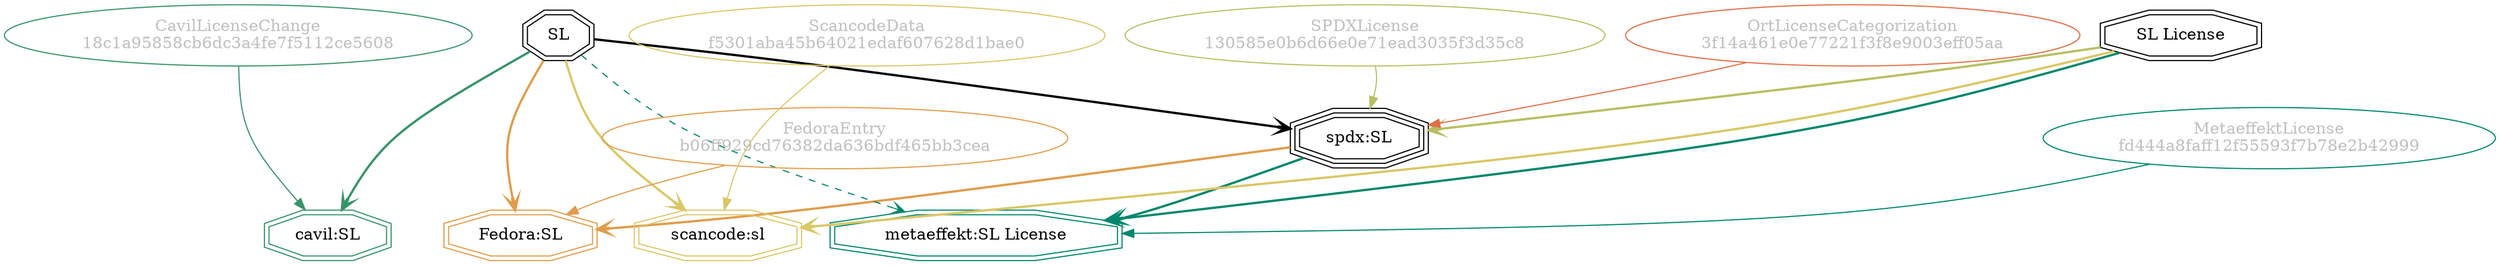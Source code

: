 strict digraph {
    node [shape=box];
    graph [splines=curved];
    3877 [label="SPDXLicense\n130585e0b6d66e0e71ead3035f3d35c8"
         ,fontcolor=gray
         ,color="#b8bf62"
         ,fillcolor="beige;1"
         ,shape=ellipse];
    3878 [label="spdx:SL"
         ,shape=tripleoctagon];
    3879 [label=SL
         ,shape=doubleoctagon];
    3880 [label="SL License"
         ,shape=doubleoctagon];
    8367 [label="FedoraEntry\nb06ff929cd76382da636bdf465bb3cea"
         ,fontcolor=gray
         ,color="#e09d4b"
         ,fillcolor="beige;1"
         ,shape=ellipse];
    8368 [label="Fedora:SL"
         ,color="#e09d4b"
         ,shape=doubleoctagon];
    23464 [label="ScancodeData\nf5301aba45b64021edaf607628d1bae0"
          ,fontcolor=gray
          ,color="#dac767"
          ,fillcolor="beige;1"
          ,shape=ellipse];
    23465 [label="scancode:sl"
          ,color="#dac767"
          ,shape=doubleoctagon];
    35200 [label="OrtLicenseCategorization\n3f14a461e0e77221f3f8e9003eff05aa"
          ,fontcolor=gray
          ,color="#e06f45"
          ,fillcolor="beige;1"
          ,shape=ellipse];
    37490 [label="CavilLicenseChange\n18c1a95858cb6dc3a4fe7f5112ce5608"
          ,fontcolor=gray
          ,color="#379469"
          ,fillcolor="beige;1"
          ,shape=ellipse];
    37491 [label="cavil:SL"
          ,color="#379469"
          ,shape=doubleoctagon];
    48444 [label="MetaeffektLicense\nfd444a8faff12f55593f7b78e2b42999"
          ,fontcolor=gray
          ,color="#00876c"
          ,fillcolor="beige;1"
          ,shape=ellipse];
    48445 [label="metaeffekt:SL License"
          ,color="#00876c"
          ,shape=doubleoctagon];
    3877 -> 3878 [weight=0.5
                 ,color="#b8bf62"];
    3878 -> 8368 [style=bold
                 ,arrowhead=vee
                 ,weight=0.7
                 ,color="#e09d4b"];
    3878 -> 48445 [style=bold
                  ,arrowhead=vee
                  ,weight=0.7
                  ,color="#00876c"];
    3879 -> 3878 [style=bold
                 ,arrowhead=vee
                 ,weight=0.7];
    3879 -> 8368 [style=bold
                 ,arrowhead=vee
                 ,weight=0.7
                 ,color="#e09d4b"];
    3879 -> 23465 [style=bold
                  ,arrowhead=vee
                  ,weight=0.7
                  ,color="#dac767"];
    3879 -> 37491 [style=bold
                  ,arrowhead=vee
                  ,weight=0.7
                  ,color="#379469"];
    3879 -> 37491 [style=bold
                  ,arrowhead=vee
                  ,weight=0.7
                  ,color="#379469"];
    3879 -> 48445 [style=dashed
                  ,arrowhead=vee
                  ,weight=0.5
                  ,color="#00876c"];
    3880 -> 3878 [style=bold
                 ,arrowhead=vee
                 ,weight=0.7
                 ,color="#b8bf62"];
    3880 -> 23465 [style=bold
                  ,arrowhead=vee
                  ,weight=0.7
                  ,color="#dac767"];
    3880 -> 48445 [style=bold
                  ,arrowhead=vee
                  ,weight=0.7
                  ,color="#00876c"];
    8367 -> 8368 [weight=0.5
                 ,color="#e09d4b"];
    23464 -> 23465 [weight=0.5
                   ,color="#dac767"];
    35200 -> 3878 [weight=0.5
                  ,color="#e06f45"];
    37490 -> 37491 [weight=0.5
                   ,color="#379469"];
    48444 -> 48445 [weight=0.5
                   ,color="#00876c"];
}
